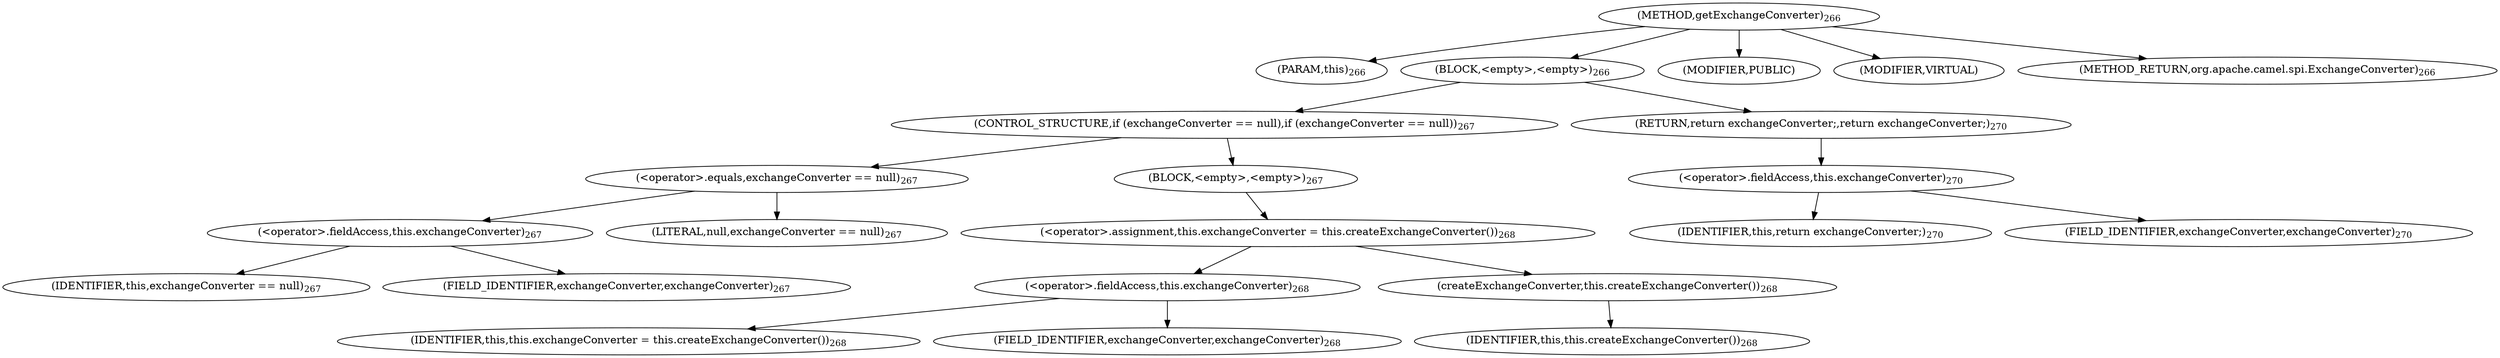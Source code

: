 digraph "getExchangeConverter" {  
"659" [label = <(METHOD,getExchangeConverter)<SUB>266</SUB>> ]
"37" [label = <(PARAM,this)<SUB>266</SUB>> ]
"660" [label = <(BLOCK,&lt;empty&gt;,&lt;empty&gt;)<SUB>266</SUB>> ]
"661" [label = <(CONTROL_STRUCTURE,if (exchangeConverter == null),if (exchangeConverter == null))<SUB>267</SUB>> ]
"662" [label = <(&lt;operator&gt;.equals,exchangeConverter == null)<SUB>267</SUB>> ]
"663" [label = <(&lt;operator&gt;.fieldAccess,this.exchangeConverter)<SUB>267</SUB>> ]
"664" [label = <(IDENTIFIER,this,exchangeConverter == null)<SUB>267</SUB>> ]
"665" [label = <(FIELD_IDENTIFIER,exchangeConverter,exchangeConverter)<SUB>267</SUB>> ]
"666" [label = <(LITERAL,null,exchangeConverter == null)<SUB>267</SUB>> ]
"667" [label = <(BLOCK,&lt;empty&gt;,&lt;empty&gt;)<SUB>267</SUB>> ]
"668" [label = <(&lt;operator&gt;.assignment,this.exchangeConverter = this.createExchangeConverter())<SUB>268</SUB>> ]
"669" [label = <(&lt;operator&gt;.fieldAccess,this.exchangeConverter)<SUB>268</SUB>> ]
"670" [label = <(IDENTIFIER,this,this.exchangeConverter = this.createExchangeConverter())<SUB>268</SUB>> ]
"671" [label = <(FIELD_IDENTIFIER,exchangeConverter,exchangeConverter)<SUB>268</SUB>> ]
"672" [label = <(createExchangeConverter,this.createExchangeConverter())<SUB>268</SUB>> ]
"36" [label = <(IDENTIFIER,this,this.createExchangeConverter())<SUB>268</SUB>> ]
"673" [label = <(RETURN,return exchangeConverter;,return exchangeConverter;)<SUB>270</SUB>> ]
"674" [label = <(&lt;operator&gt;.fieldAccess,this.exchangeConverter)<SUB>270</SUB>> ]
"675" [label = <(IDENTIFIER,this,return exchangeConverter;)<SUB>270</SUB>> ]
"676" [label = <(FIELD_IDENTIFIER,exchangeConverter,exchangeConverter)<SUB>270</SUB>> ]
"677" [label = <(MODIFIER,PUBLIC)> ]
"678" [label = <(MODIFIER,VIRTUAL)> ]
"679" [label = <(METHOD_RETURN,org.apache.camel.spi.ExchangeConverter)<SUB>266</SUB>> ]
  "659" -> "37" 
  "659" -> "660" 
  "659" -> "677" 
  "659" -> "678" 
  "659" -> "679" 
  "660" -> "661" 
  "660" -> "673" 
  "661" -> "662" 
  "661" -> "667" 
  "662" -> "663" 
  "662" -> "666" 
  "663" -> "664" 
  "663" -> "665" 
  "667" -> "668" 
  "668" -> "669" 
  "668" -> "672" 
  "669" -> "670" 
  "669" -> "671" 
  "672" -> "36" 
  "673" -> "674" 
  "674" -> "675" 
  "674" -> "676" 
}
